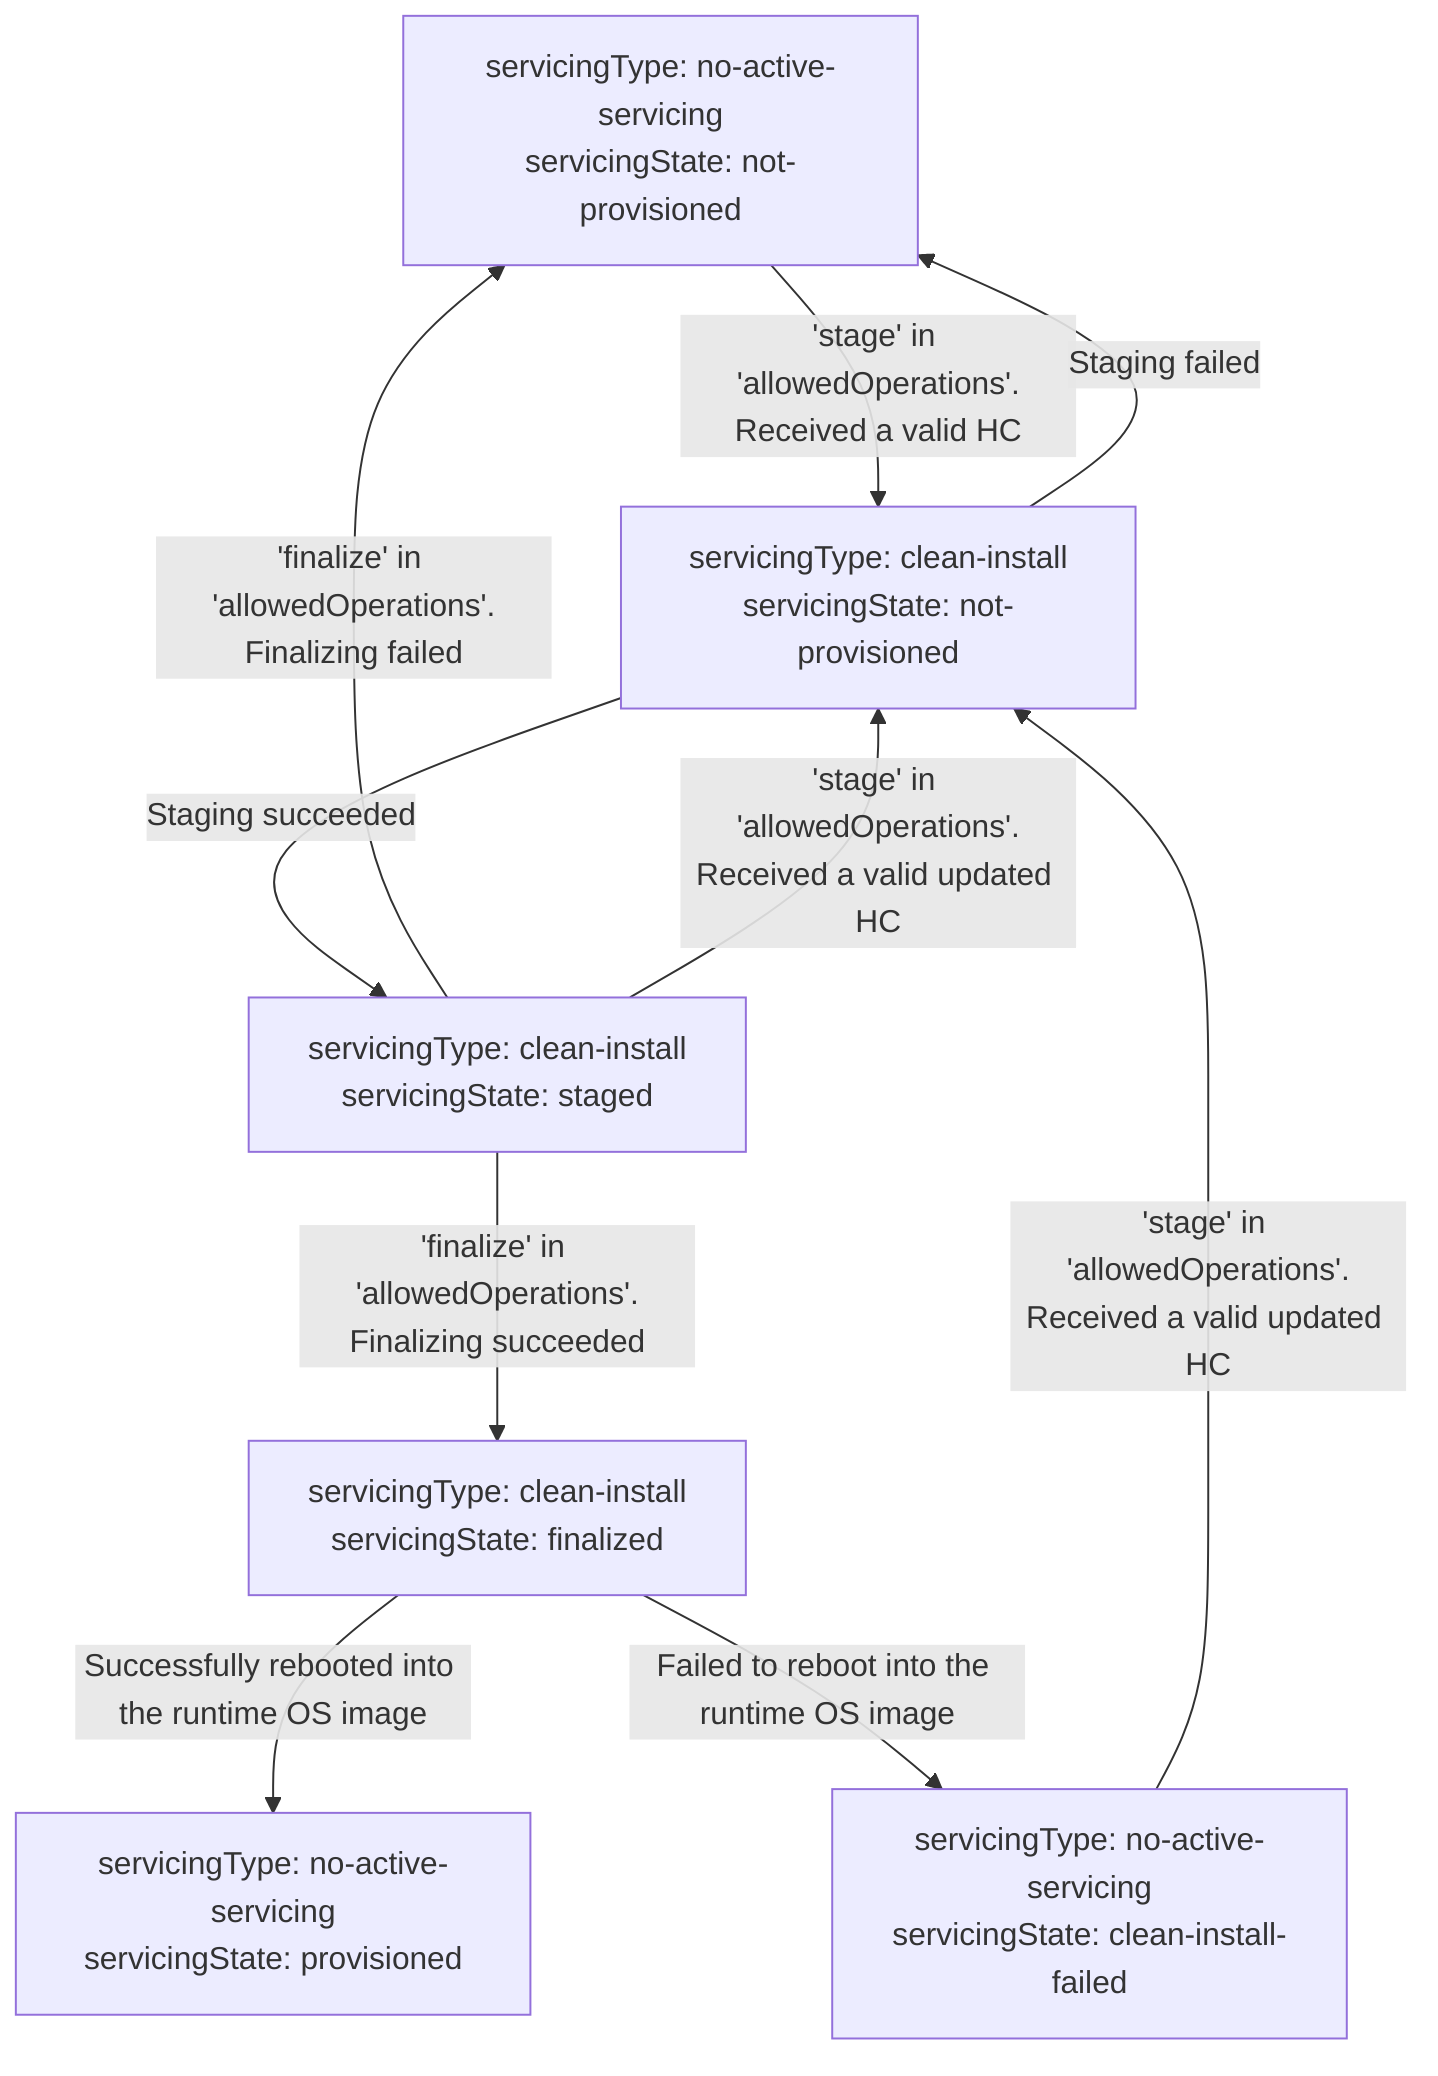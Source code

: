 graph TD
A[servicingType: no-active-servicing\nservicingState: not-provisioned] --> |'stage' in 'allowedOperations'.\nReceived a valid HC|B[servicingType: clean-install\nservicingState: not-provisioned]
B --> |Staging failed|A
B --> |Staging succeeded|C[servicingType: clean-install\nservicingState: staged]
C --> |'finalize' in 'allowedOperations'.\nFinalizing succeeded|E[servicingType: clean-install\nservicingState: finalized]
C --> |'finalize' in 'allowedOperations'.\nFinalizing failed|A
C --> |'stage' in 'allowedOperations'.\nReceived a valid updated HC|B
E --> |Successfully rebooted into the runtime OS image|G[servicingType: no-active-servicing\nservicingState: provisioned]
E --> |Failed to reboot into the runtime OS image|D[servicingType: no-active-servicing\nservicingState: clean-install-failed]
D --> |'stage' in 'allowedOperations'.\nReceived a valid updated HC|B
